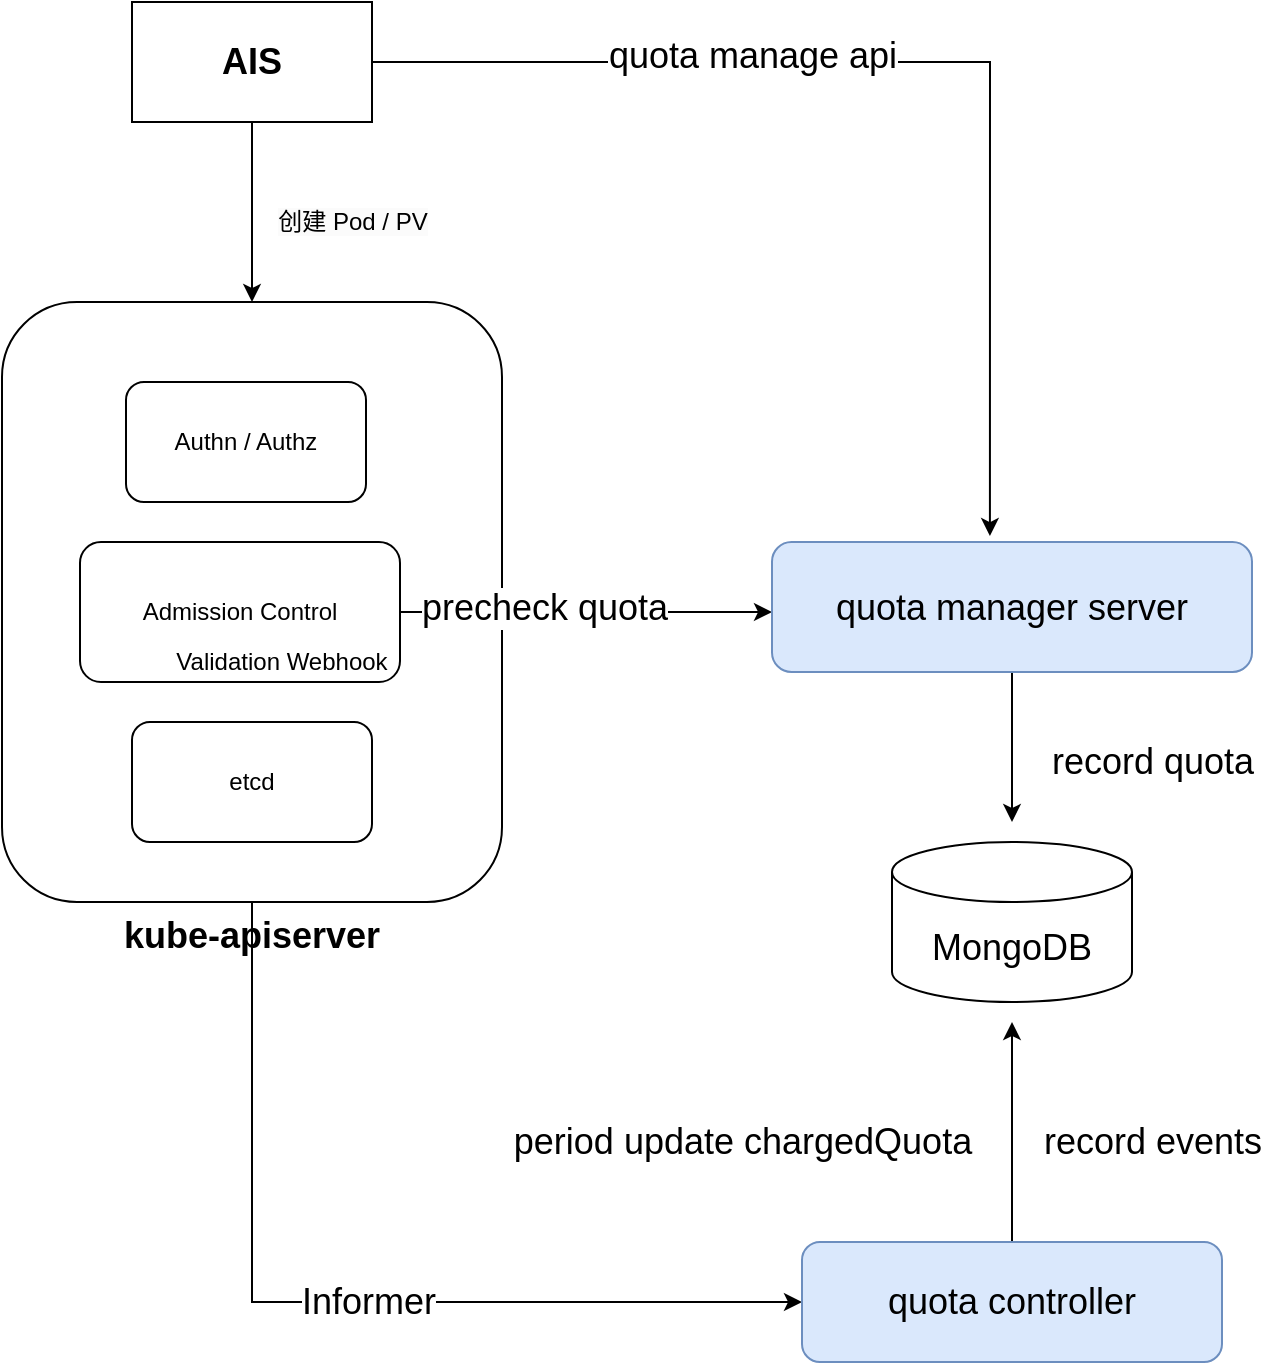 <mxfile version="20.7.4" type="github">
  <diagram id="b1uKo8GqQIbQDy9yHEFf" name="第 1 页">
    <mxGraphModel dx="1434" dy="828" grid="1" gridSize="10" guides="1" tooltips="1" connect="1" arrows="1" fold="1" page="1" pageScale="1" pageWidth="3300" pageHeight="4681" math="0" shadow="0">
      <root>
        <mxCell id="0" />
        <mxCell id="1" parent="0" />
        <mxCell id="gF5eP7A97Wk7FYz3PQYN-104" style="edgeStyle=orthogonalEdgeStyle;rounded=0;orthogonalLoop=1;jettySize=auto;html=1;exitX=0.5;exitY=1;exitDx=0;exitDy=0;entryX=0.5;entryY=0;entryDx=0;entryDy=0;" edge="1" parent="1" source="gF5eP7A97Wk7FYz3PQYN-102" target="gF5eP7A97Wk7FYz3PQYN-103">
          <mxGeometry relative="1" as="geometry" />
        </mxCell>
        <mxCell id="gF5eP7A97Wk7FYz3PQYN-115" style="edgeStyle=orthogonalEdgeStyle;rounded=0;orthogonalLoop=1;jettySize=auto;html=1;exitX=1;exitY=0.5;exitDx=0;exitDy=0;entryX=0.454;entryY=-0.046;entryDx=0;entryDy=0;entryPerimeter=0;fontSize=18;" edge="1" parent="1" source="gF5eP7A97Wk7FYz3PQYN-102" target="gF5eP7A97Wk7FYz3PQYN-113">
          <mxGeometry relative="1" as="geometry" />
        </mxCell>
        <mxCell id="gF5eP7A97Wk7FYz3PQYN-116" value="quota manage api" style="edgeLabel;html=1;align=center;verticalAlign=middle;resizable=0;points=[];fontSize=18;" vertex="1" connectable="0" parent="gF5eP7A97Wk7FYz3PQYN-115">
          <mxGeometry x="-0.304" y="3" relative="1" as="geometry">
            <mxPoint as="offset" />
          </mxGeometry>
        </mxCell>
        <mxCell id="gF5eP7A97Wk7FYz3PQYN-102" value="&lt;font style=&quot;font-size: 18px;&quot;&gt;&lt;b&gt;AIS&lt;/b&gt;&lt;/font&gt;" style="rounded=0;whiteSpace=wrap;html=1;" vertex="1" parent="1">
          <mxGeometry x="840" y="250" width="120" height="60" as="geometry" />
        </mxCell>
        <mxCell id="gF5eP7A97Wk7FYz3PQYN-123" style="edgeStyle=orthogonalEdgeStyle;rounded=0;orthogonalLoop=1;jettySize=auto;html=1;exitX=0.5;exitY=1;exitDx=0;exitDy=0;entryX=0;entryY=0.5;entryDx=0;entryDy=0;fontSize=18;" edge="1" parent="1" source="gF5eP7A97Wk7FYz3PQYN-103" target="gF5eP7A97Wk7FYz3PQYN-122">
          <mxGeometry relative="1" as="geometry" />
        </mxCell>
        <mxCell id="gF5eP7A97Wk7FYz3PQYN-127" value="Informer" style="edgeLabel;html=1;align=center;verticalAlign=middle;resizable=0;points=[];fontSize=18;" vertex="1" connectable="0" parent="gF5eP7A97Wk7FYz3PQYN-123">
          <mxGeometry x="0.086" relative="1" as="geometry">
            <mxPoint as="offset" />
          </mxGeometry>
        </mxCell>
        <mxCell id="gF5eP7A97Wk7FYz3PQYN-103" value="&lt;b&gt;&lt;font style=&quot;font-size: 18px;&quot;&gt;kube-apiserver&lt;/font&gt;&lt;/b&gt;" style="rounded=1;whiteSpace=wrap;html=1;labelPosition=center;verticalLabelPosition=bottom;align=center;verticalAlign=top;" vertex="1" parent="1">
          <mxGeometry x="775" y="400" width="250" height="300" as="geometry" />
        </mxCell>
        <mxCell id="gF5eP7A97Wk7FYz3PQYN-105" value="&lt;meta charset=&quot;utf-8&quot;&gt;&lt;span style=&quot;color: rgb(0, 0, 0); font-family: Helvetica; font-size: 12px; font-style: normal; font-variant-ligatures: normal; font-variant-caps: normal; font-weight: 400; letter-spacing: normal; orphans: 2; text-align: center; text-indent: 0px; text-transform: none; widows: 2; word-spacing: 0px; -webkit-text-stroke-width: 0px; background-color: rgb(251, 251, 251); text-decoration-thickness: initial; text-decoration-style: initial; text-decoration-color: initial; float: none; display: inline !important;&quot;&gt;创建 Pod / PV&lt;/span&gt;" style="text;html=1;align=center;verticalAlign=middle;resizable=0;points=[];autosize=1;strokeColor=none;fillColor=none;" vertex="1" parent="1">
          <mxGeometry x="900" y="345" width="100" height="30" as="geometry" />
        </mxCell>
        <mxCell id="gF5eP7A97Wk7FYz3PQYN-106" value="Authn / Authz" style="rounded=1;whiteSpace=wrap;html=1;" vertex="1" parent="1">
          <mxGeometry x="837" y="440" width="120" height="60" as="geometry" />
        </mxCell>
        <mxCell id="gF5eP7A97Wk7FYz3PQYN-112" style="edgeStyle=orthogonalEdgeStyle;rounded=0;orthogonalLoop=1;jettySize=auto;html=1;exitX=1;exitY=0.5;exitDx=0;exitDy=0;fontSize=18;" edge="1" parent="1" source="gF5eP7A97Wk7FYz3PQYN-107">
          <mxGeometry relative="1" as="geometry">
            <mxPoint x="1160" y="555" as="targetPoint" />
          </mxGeometry>
        </mxCell>
        <mxCell id="gF5eP7A97Wk7FYz3PQYN-114" value="precheck quota" style="edgeLabel;html=1;align=center;verticalAlign=middle;resizable=0;points=[];fontSize=18;" vertex="1" connectable="0" parent="gF5eP7A97Wk7FYz3PQYN-112">
          <mxGeometry x="-0.226" y="2" relative="1" as="geometry">
            <mxPoint as="offset" />
          </mxGeometry>
        </mxCell>
        <mxCell id="gF5eP7A97Wk7FYz3PQYN-107" value="Admission Control" style="rounded=1;whiteSpace=wrap;html=1;" vertex="1" parent="1">
          <mxGeometry x="814" y="520" width="160" height="70" as="geometry" />
        </mxCell>
        <mxCell id="gF5eP7A97Wk7FYz3PQYN-108" value="Validation Webhook" style="text;html=1;strokeColor=none;fillColor=none;align=center;verticalAlign=middle;whiteSpace=wrap;rounded=0;" vertex="1" parent="1">
          <mxGeometry x="810" y="565" width="210" height="30" as="geometry" />
        </mxCell>
        <mxCell id="gF5eP7A97Wk7FYz3PQYN-109" value="etcd" style="rounded=1;whiteSpace=wrap;html=1;" vertex="1" parent="1">
          <mxGeometry x="840" y="610" width="120" height="60" as="geometry" />
        </mxCell>
        <mxCell id="gF5eP7A97Wk7FYz3PQYN-118" style="edgeStyle=orthogonalEdgeStyle;rounded=0;orthogonalLoop=1;jettySize=auto;html=1;exitX=0.5;exitY=1;exitDx=0;exitDy=0;fontSize=18;" edge="1" parent="1" source="gF5eP7A97Wk7FYz3PQYN-113">
          <mxGeometry relative="1" as="geometry">
            <mxPoint x="1280" y="660" as="targetPoint" />
          </mxGeometry>
        </mxCell>
        <mxCell id="gF5eP7A97Wk7FYz3PQYN-113" value="quota manager server" style="rounded=1;whiteSpace=wrap;html=1;fontSize=18;fillColor=#dae8fc;strokeColor=#6c8ebf;" vertex="1" parent="1">
          <mxGeometry x="1160" y="520" width="240" height="65" as="geometry" />
        </mxCell>
        <mxCell id="gF5eP7A97Wk7FYz3PQYN-117" value="MongoDB" style="shape=cylinder3;whiteSpace=wrap;html=1;boundedLbl=1;backgroundOutline=1;size=15;fontSize=18;" vertex="1" parent="1">
          <mxGeometry x="1220" y="670" width="120" height="80" as="geometry" />
        </mxCell>
        <mxCell id="gF5eP7A97Wk7FYz3PQYN-121" value="record quota" style="text;html=1;align=center;verticalAlign=middle;resizable=0;points=[];autosize=1;strokeColor=none;fillColor=none;fontSize=18;" vertex="1" parent="1">
          <mxGeometry x="1290" y="610" width="120" height="40" as="geometry" />
        </mxCell>
        <mxCell id="gF5eP7A97Wk7FYz3PQYN-124" style="edgeStyle=orthogonalEdgeStyle;rounded=0;orthogonalLoop=1;jettySize=auto;html=1;exitX=0.5;exitY=0;exitDx=0;exitDy=0;fontSize=18;" edge="1" parent="1" source="gF5eP7A97Wk7FYz3PQYN-122">
          <mxGeometry relative="1" as="geometry">
            <mxPoint x="1280" y="760" as="targetPoint" />
          </mxGeometry>
        </mxCell>
        <mxCell id="gF5eP7A97Wk7FYz3PQYN-122" value="quota controller" style="rounded=1;whiteSpace=wrap;html=1;fontSize=18;fillColor=#dae8fc;strokeColor=#6c8ebf;" vertex="1" parent="1">
          <mxGeometry x="1175" y="870" width="210" height="60" as="geometry" />
        </mxCell>
        <mxCell id="gF5eP7A97Wk7FYz3PQYN-125" value="period update chargedQuota" style="text;html=1;align=center;verticalAlign=middle;resizable=0;points=[];autosize=1;strokeColor=none;fillColor=none;fontSize=18;" vertex="1" parent="1">
          <mxGeometry x="1020" y="800" width="250" height="40" as="geometry" />
        </mxCell>
        <mxCell id="gF5eP7A97Wk7FYz3PQYN-126" value="record events" style="text;html=1;align=center;verticalAlign=middle;resizable=0;points=[];autosize=1;strokeColor=none;fillColor=none;fontSize=18;" vertex="1" parent="1">
          <mxGeometry x="1285" y="800" width="130" height="40" as="geometry" />
        </mxCell>
      </root>
    </mxGraphModel>
  </diagram>
</mxfile>
